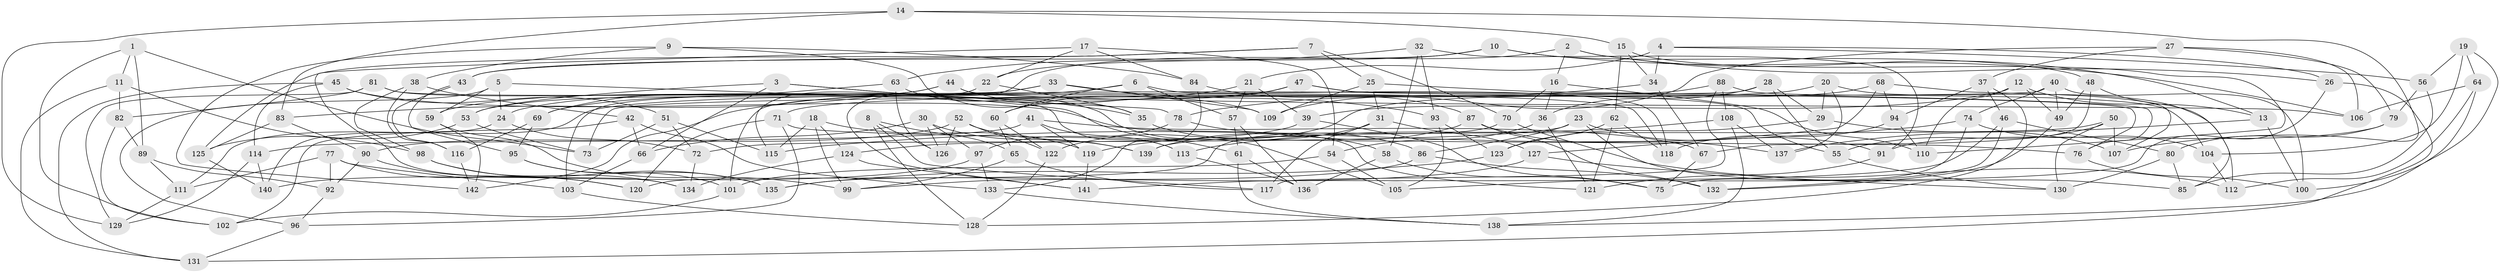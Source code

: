 // Generated by graph-tools (version 1.1) at 2025/50/03/09/25 03:50:48]
// undirected, 142 vertices, 284 edges
graph export_dot {
graph [start="1"]
  node [color=gray90,style=filled];
  1;
  2;
  3;
  4;
  5;
  6;
  7;
  8;
  9;
  10;
  11;
  12;
  13;
  14;
  15;
  16;
  17;
  18;
  19;
  20;
  21;
  22;
  23;
  24;
  25;
  26;
  27;
  28;
  29;
  30;
  31;
  32;
  33;
  34;
  35;
  36;
  37;
  38;
  39;
  40;
  41;
  42;
  43;
  44;
  45;
  46;
  47;
  48;
  49;
  50;
  51;
  52;
  53;
  54;
  55;
  56;
  57;
  58;
  59;
  60;
  61;
  62;
  63;
  64;
  65;
  66;
  67;
  68;
  69;
  70;
  71;
  72;
  73;
  74;
  75;
  76;
  77;
  78;
  79;
  80;
  81;
  82;
  83;
  84;
  85;
  86;
  87;
  88;
  89;
  90;
  91;
  92;
  93;
  94;
  95;
  96;
  97;
  98;
  99;
  100;
  101;
  102;
  103;
  104;
  105;
  106;
  107;
  108;
  109;
  110;
  111;
  112;
  113;
  114;
  115;
  116;
  117;
  118;
  119;
  120;
  121;
  122;
  123;
  124;
  125;
  126;
  127;
  128;
  129;
  130;
  131;
  132;
  133;
  134;
  135;
  136;
  137;
  138;
  139;
  140;
  141;
  142;
  1 -- 73;
  1 -- 11;
  1 -- 102;
  1 -- 89;
  2 -- 141;
  2 -- 26;
  2 -- 13;
  2 -- 16;
  3 -- 61;
  3 -- 66;
  3 -- 35;
  3 -- 53;
  4 -- 26;
  4 -- 21;
  4 -- 56;
  4 -- 34;
  5 -- 78;
  5 -- 96;
  5 -- 59;
  5 -- 24;
  6 -- 57;
  6 -- 24;
  6 -- 60;
  6 -- 118;
  7 -- 70;
  7 -- 125;
  7 -- 43;
  7 -- 25;
  8 -- 126;
  8 -- 117;
  8 -- 65;
  8 -- 128;
  9 -- 84;
  9 -- 142;
  9 -- 35;
  9 -- 38;
  10 -- 106;
  10 -- 43;
  10 -- 22;
  10 -- 48;
  11 -- 131;
  11 -- 98;
  11 -- 82;
  12 -- 13;
  12 -- 39;
  12 -- 110;
  12 -- 49;
  13 -- 137;
  13 -- 100;
  14 -- 107;
  14 -- 83;
  14 -- 15;
  14 -- 129;
  15 -- 110;
  15 -- 34;
  15 -- 62;
  16 -- 110;
  16 -- 70;
  16 -- 36;
  17 -- 84;
  17 -- 54;
  17 -- 134;
  17 -- 22;
  18 -- 119;
  18 -- 124;
  18 -- 99;
  18 -- 115;
  19 -- 64;
  19 -- 104;
  19 -- 56;
  19 -- 100;
  20 -- 29;
  20 -- 137;
  20 -- 71;
  20 -- 112;
  21 -- 142;
  21 -- 57;
  21 -- 39;
  22 -- 35;
  22 -- 115;
  23 -- 91;
  23 -- 72;
  23 -- 85;
  23 -- 86;
  24 -- 72;
  24 -- 140;
  25 -- 76;
  25 -- 109;
  25 -- 31;
  26 -- 105;
  26 -- 131;
  27 -- 37;
  27 -- 79;
  27 -- 106;
  27 -- 109;
  28 -- 55;
  28 -- 29;
  28 -- 36;
  28 -- 101;
  29 -- 123;
  29 -- 107;
  30 -- 97;
  30 -- 139;
  30 -- 126;
  30 -- 66;
  31 -- 119;
  31 -- 117;
  31 -- 127;
  32 -- 93;
  32 -- 91;
  32 -- 58;
  32 -- 63;
  33 -- 59;
  33 -- 103;
  33 -- 109;
  33 -- 93;
  34 -- 67;
  34 -- 78;
  35 -- 58;
  36 -- 54;
  36 -- 121;
  37 -- 46;
  37 -- 128;
  37 -- 94;
  38 -- 116;
  38 -- 42;
  38 -- 98;
  39 -- 75;
  39 -- 124;
  40 -- 49;
  40 -- 73;
  40 -- 74;
  40 -- 100;
  41 -- 119;
  41 -- 67;
  41 -- 114;
  41 -- 113;
  42 -- 102;
  42 -- 66;
  42 -- 133;
  43 -- 95;
  43 -- 116;
  44 -- 106;
  44 -- 53;
  44 -- 83;
  44 -- 109;
  45 -- 121;
  45 -- 114;
  45 -- 51;
  45 -- 131;
  46 -- 141;
  46 -- 80;
  46 -- 132;
  47 -- 55;
  47 -- 69;
  47 -- 76;
  47 -- 60;
  48 -- 85;
  48 -- 67;
  48 -- 49;
  49 -- 132;
  50 -- 139;
  50 -- 55;
  50 -- 130;
  50 -- 107;
  51 -- 72;
  51 -- 115;
  51 -- 73;
  52 -- 126;
  52 -- 122;
  52 -- 90;
  52 -- 139;
  53 -- 125;
  53 -- 73;
  54 -- 101;
  54 -- 105;
  55 -- 130;
  56 -- 79;
  56 -- 85;
  57 -- 61;
  57 -- 136;
  58 -- 136;
  58 -- 75;
  59 -- 142;
  59 -- 99;
  60 -- 65;
  60 -- 122;
  61 -- 136;
  61 -- 138;
  62 -- 123;
  62 -- 121;
  62 -- 118;
  63 -- 105;
  63 -- 126;
  63 -- 69;
  64 -- 138;
  64 -- 112;
  64 -- 106;
  65 -- 117;
  65 -- 99;
  66 -- 103;
  67 -- 75;
  68 -- 107;
  68 -- 94;
  68 -- 122;
  68 -- 127;
  69 -- 95;
  69 -- 116;
  70 -- 112;
  70 -- 120;
  71 -- 76;
  71 -- 96;
  71 -- 120;
  72 -- 134;
  74 -- 115;
  74 -- 75;
  74 -- 104;
  76 -- 100;
  77 -- 111;
  77 -- 120;
  77 -- 92;
  77 -- 103;
  78 -- 86;
  78 -- 97;
  79 -- 91;
  79 -- 80;
  80 -- 85;
  80 -- 130;
  81 -- 82;
  81 -- 113;
  81 -- 118;
  81 -- 129;
  82 -- 102;
  82 -- 89;
  83 -- 125;
  83 -- 90;
  84 -- 133;
  84 -- 87;
  86 -- 132;
  86 -- 99;
  87 -- 137;
  87 -- 139;
  87 -- 132;
  88 -- 104;
  88 -- 117;
  88 -- 108;
  88 -- 111;
  89 -- 111;
  89 -- 92;
  90 -- 92;
  90 -- 120;
  91 -- 121;
  92 -- 96;
  93 -- 105;
  93 -- 123;
  94 -- 110;
  94 -- 118;
  95 -- 101;
  95 -- 135;
  96 -- 131;
  97 -- 133;
  97 -- 140;
  98 -- 135;
  98 -- 134;
  101 -- 102;
  103 -- 128;
  104 -- 112;
  108 -- 137;
  108 -- 138;
  108 -- 113;
  111 -- 129;
  113 -- 136;
  114 -- 129;
  114 -- 140;
  116 -- 142;
  119 -- 141;
  122 -- 128;
  123 -- 135;
  124 -- 134;
  124 -- 141;
  125 -- 140;
  127 -- 130;
  127 -- 135;
  133 -- 138;
}

